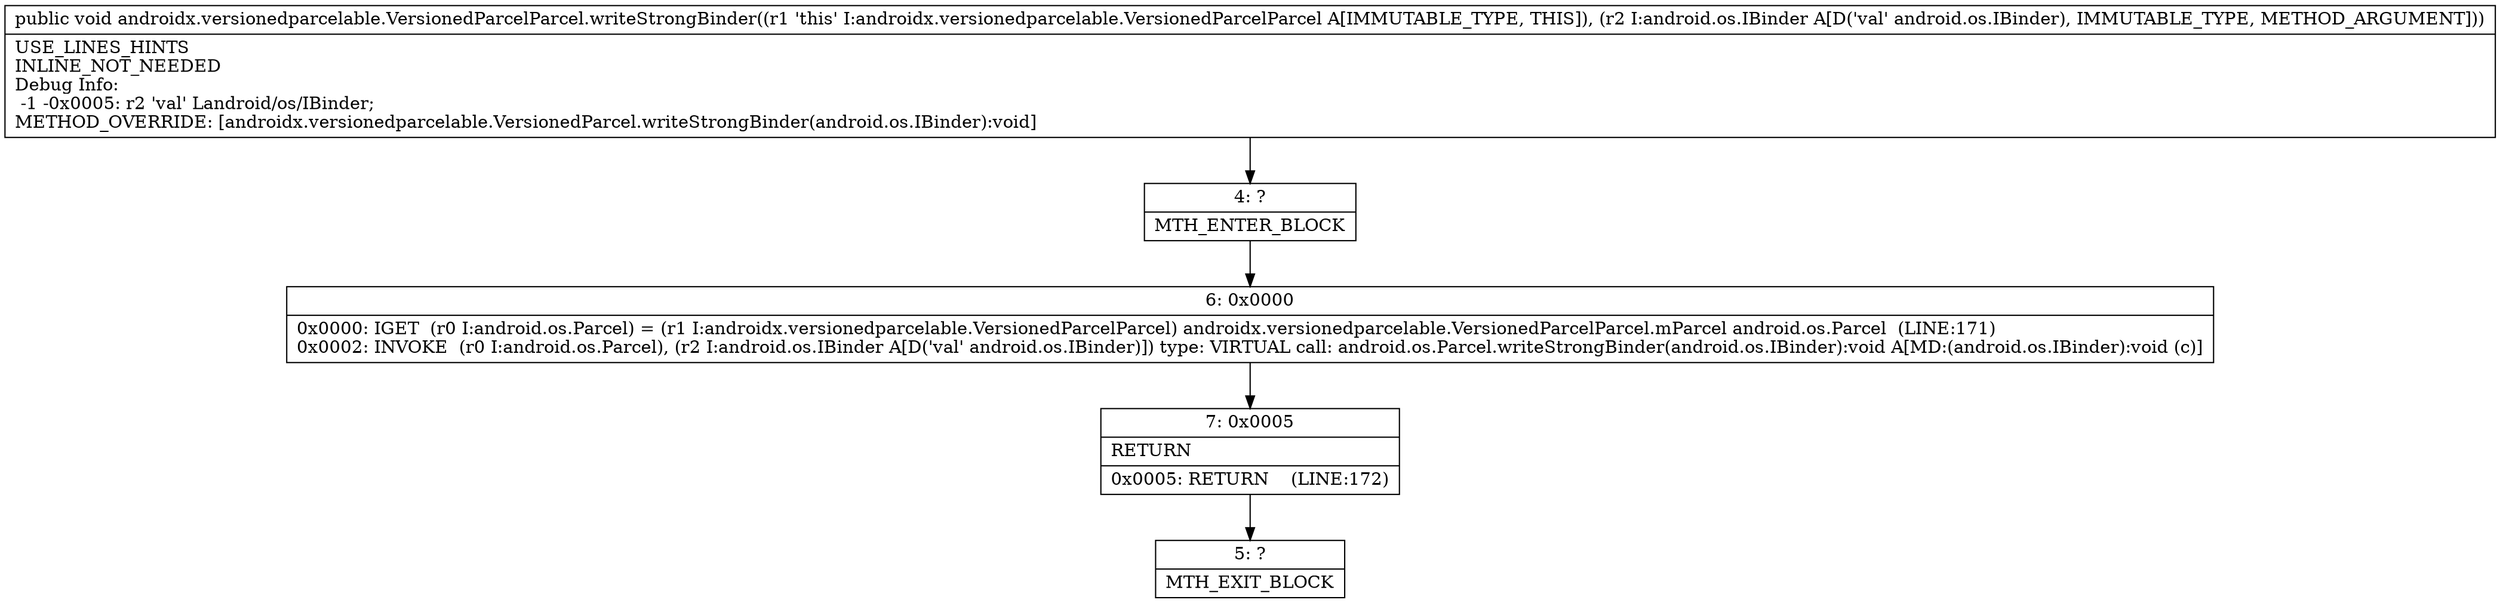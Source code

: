 digraph "CFG forandroidx.versionedparcelable.VersionedParcelParcel.writeStrongBinder(Landroid\/os\/IBinder;)V" {
Node_4 [shape=record,label="{4\:\ ?|MTH_ENTER_BLOCK\l}"];
Node_6 [shape=record,label="{6\:\ 0x0000|0x0000: IGET  (r0 I:android.os.Parcel) = (r1 I:androidx.versionedparcelable.VersionedParcelParcel) androidx.versionedparcelable.VersionedParcelParcel.mParcel android.os.Parcel  (LINE:171)\l0x0002: INVOKE  (r0 I:android.os.Parcel), (r2 I:android.os.IBinder A[D('val' android.os.IBinder)]) type: VIRTUAL call: android.os.Parcel.writeStrongBinder(android.os.IBinder):void A[MD:(android.os.IBinder):void (c)]\l}"];
Node_7 [shape=record,label="{7\:\ 0x0005|RETURN\l|0x0005: RETURN    (LINE:172)\l}"];
Node_5 [shape=record,label="{5\:\ ?|MTH_EXIT_BLOCK\l}"];
MethodNode[shape=record,label="{public void androidx.versionedparcelable.VersionedParcelParcel.writeStrongBinder((r1 'this' I:androidx.versionedparcelable.VersionedParcelParcel A[IMMUTABLE_TYPE, THIS]), (r2 I:android.os.IBinder A[D('val' android.os.IBinder), IMMUTABLE_TYPE, METHOD_ARGUMENT]))  | USE_LINES_HINTS\lINLINE_NOT_NEEDED\lDebug Info:\l  \-1 \-0x0005: r2 'val' Landroid\/os\/IBinder;\lMETHOD_OVERRIDE: [androidx.versionedparcelable.VersionedParcel.writeStrongBinder(android.os.IBinder):void]\l}"];
MethodNode -> Node_4;Node_4 -> Node_6;
Node_6 -> Node_7;
Node_7 -> Node_5;
}

